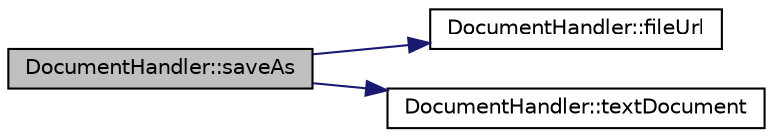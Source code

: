 digraph "DocumentHandler::saveAs"
{
 // INTERACTIVE_SVG=YES
 // LATEX_PDF_SIZE
  edge [fontname="Helvetica",fontsize="10",labelfontname="Helvetica",labelfontsize="10"];
  node [fontname="Helvetica",fontsize="10",shape=record];
  rankdir="LR";
  Node100 [label="DocumentHandler::saveAs",height=0.2,width=0.4,color="black", fillcolor="grey75", style="filled", fontcolor="black",tooltip=" "];
  Node100 -> Node101 [color="midnightblue",fontsize="10",style="solid",fontname="Helvetica"];
  Node101 [label="DocumentHandler::fileUrl",height=0.2,width=0.4,color="black", fillcolor="white", style="filled",URL="$class_document_handler.html#a5d88b8615f92cdbd35713cf45e65f9ad",tooltip=" "];
  Node100 -> Node102 [color="midnightblue",fontsize="10",style="solid",fontname="Helvetica"];
  Node102 [label="DocumentHandler::textDocument",height=0.2,width=0.4,color="black", fillcolor="white", style="filled",URL="$class_document_handler.html#adf01b0d89a4b2764ce27cf36180bb07f",tooltip=" "];
}
